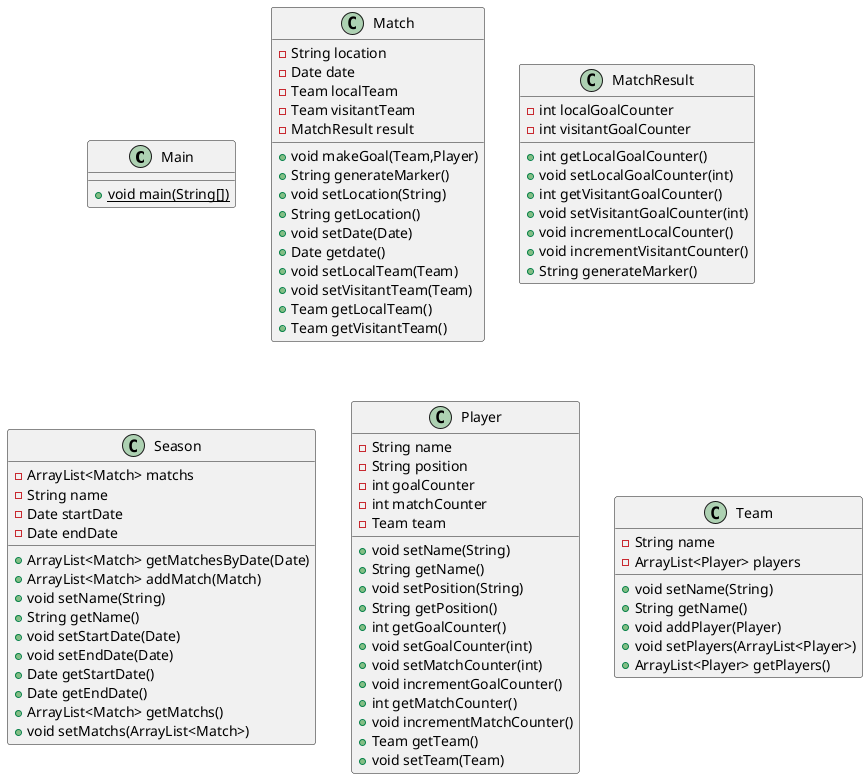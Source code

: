 @startuml
class Main {
+ {static} void main(String[])
}
class Match {
- String location
- Date date
- Team localTeam
- Team visitantTeam
- MatchResult result
+ void makeGoal(Team,Player)
+ String generateMarker()
+ void setLocation(String)
+ String getLocation()
+ void setDate(Date)
+ Date getdate()
+ void setLocalTeam(Team)
+ void setVisitantTeam(Team)
+ Team getLocalTeam()
+ Team getVisitantTeam()
}
class MatchResult {
- int localGoalCounter
- int visitantGoalCounter
+ int getLocalGoalCounter()
+ void setLocalGoalCounter(int)
+ int getVisitantGoalCounter()
+ void setVisitantGoalCounter(int)
+ void incrementLocalCounter()
+ void incrementVisitantCounter()
+ String generateMarker()
}
class Season {
- ArrayList<Match> matchs
- String name
- Date startDate
- Date endDate
+ ArrayList<Match> getMatchesByDate(Date)
+ ArrayList<Match> addMatch(Match)
+ void setName(String)
+ String getName()
+ void setStartDate(Date)
+ void setEndDate(Date)
+ Date getStartDate()
+ Date getEndDate()
+ ArrayList<Match> getMatchs()
+ void setMatchs(ArrayList<Match>)
}
class Player {
- String name
- String position
- int goalCounter
- int matchCounter
- Team team
+ void setName(String)
+ String getName()
+ void setPosition(String)
+ String getPosition()
+ int getGoalCounter()
+ void setGoalCounter(int)
+ void setMatchCounter(int)
+ void incrementGoalCounter()
+ int getMatchCounter()
+ void incrementMatchCounter()
+ Team getTeam()
+ void setTeam(Team)
}
class Team {
- String name
- ArrayList<Player> players
+ void setName(String)
+ String getName()
+ void addPlayer(Player)
+ void setPlayers(ArrayList<Player>)
+ ArrayList<Player> getPlayers()
}
@enduml